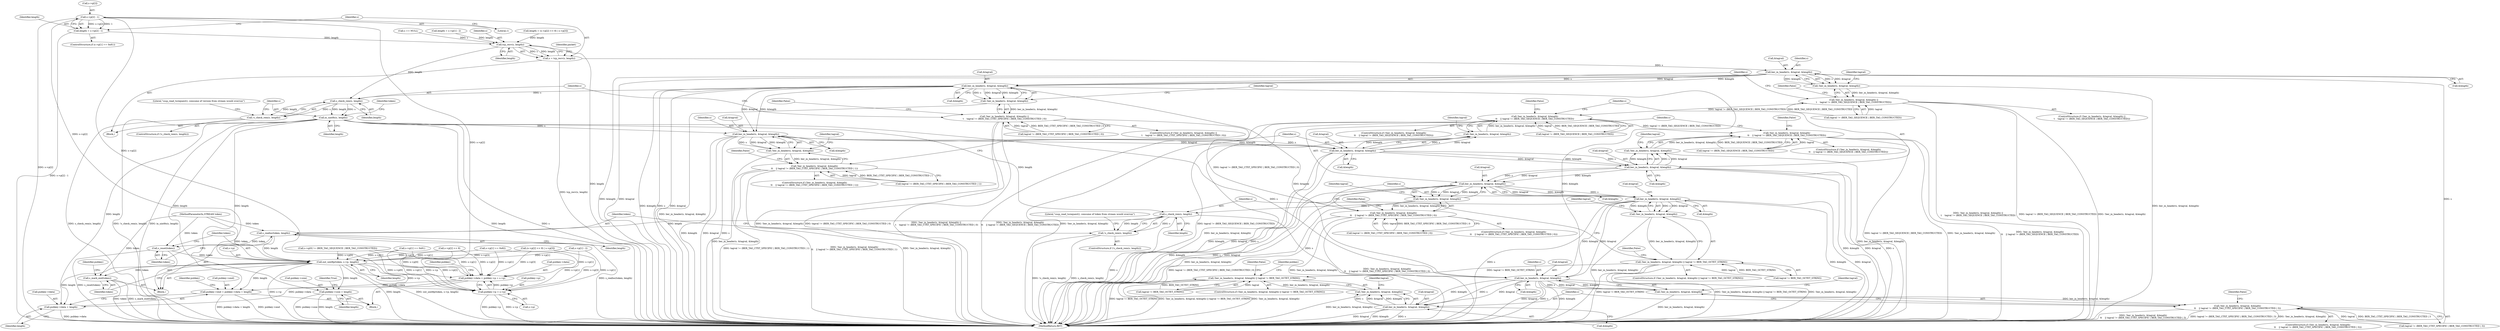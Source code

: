 digraph "0_rdesktop_4dca546d04321a610c1835010b5dad85163b65e1_2@array" {
"1000169" [label="(Call,s->p[2] - 1)"];
"1000167" [label="(Call,length = s->p[2] - 1)"];
"1000205" [label="(Call,tcp_recv(s, length))"];
"1000203" [label="(Call,s = tcp_recv(s, length))"];
"1000215" [label="(Call,ber_in_header(s, &tagval, &length))"];
"1000214" [label="(Call,!ber_in_header(s, &tagval, &length))"];
"1000213" [label="(Call,!ber_in_header(s, &tagval, &length) ||\n\t    tagval != (BER_TAG_SEQUENCE | BER_TAG_CONSTRUCTED))"];
"1000281" [label="(Call,!ber_in_header(s, &tagval, &length)\n\t\t    || tagval != (BER_TAG_SEQUENCE | BER_TAG_CONSTRUCTED))"];
"1000297" [label="(Call,!ber_in_header(s, &tagval, &length)\n\t\t    || tagval != (BER_TAG_SEQUENCE | BER_TAG_CONSTRUCTED))"];
"1000231" [label="(Call,ber_in_header(s, &tagval, &length))"];
"1000230" [label="(Call,!ber_in_header(s, &tagval, &length))"];
"1000229" [label="(Call,!ber_in_header(s, &tagval, &length) ||\n \t    tagval != (BER_TAG_CTXT_SPECIFIC | BER_TAG_CONSTRUCTED | 0))"];
"1000313" [label="(Call,!ber_in_header(s, &tagval, &length)\n\t\t    || tagval != (BER_TAG_CTXT_SPECIFIC | BER_TAG_CONSTRUCTED | 0))"];
"1000248" [label="(Call,s_check_rem(s, length))"];
"1000247" [label="(Call,!s_check_rem(s, length))"];
"1000256" [label="(Call,in_uint8s(s, length))"];
"1000265" [label="(Call,ber_in_header(s, &tagval, &length))"];
"1000264" [label="(Call,!ber_in_header(s, &tagval, &length))"];
"1000263" [label="(Call,!ber_in_header(s, &tagval, &length)\n\t\t    || tagval != (BER_TAG_CTXT_SPECIFIC | BER_TAG_CONSTRUCTED | 1))"];
"1000283" [label="(Call,ber_in_header(s, &tagval, &length))"];
"1000282" [label="(Call,!ber_in_header(s, &tagval, &length))"];
"1000299" [label="(Call,ber_in_header(s, &tagval, &length))"];
"1000298" [label="(Call,!ber_in_header(s, &tagval, &length))"];
"1000315" [label="(Call,ber_in_header(s, &tagval, &length))"];
"1000314" [label="(Call,!ber_in_header(s, &tagval, &length))"];
"1000333" [label="(Call,ber_in_header(s, &tagval, &length))"];
"1000332" [label="(Call,!ber_in_header(s, &tagval, &length))"];
"1000331" [label="(Call,!ber_in_header(s, &tagval, &length) || tagval != BER_TAG_OCTET_STRING)"];
"1000389" [label="(Call,!ber_in_header(s, &tagval, &length) || tagval != BER_TAG_OCTET_STRING)"];
"1000346" [label="(Call,s_check_rem(s, length))"];
"1000345" [label="(Call,!s_check_rem(s, length))"];
"1000354" [label="(Call,s_realloc(token, length))"];
"1000357" [label="(Call,s_reset(token))"];
"1000359" [label="(Call,out_uint8p(token, s->p, length))"];
"1000365" [label="(Call,s_mark_end(token))"];
"1000402" [label="(Call,pubkey->data = pubkey->p = s->p)"];
"1000413" [label="(Call,pubkey->end = pubkey->data + length)"];
"1000417" [label="(Call,pubkey->data + length)"];
"1000406" [label="(Call,pubkey->p = s->p)"];
"1000422" [label="(Call,pubkey->size = length)"];
"1000373" [label="(Call,ber_in_header(s, &tagval, &length))"];
"1000372" [label="(Call,!ber_in_header(s, &tagval, &length))"];
"1000371" [label="(Call,!ber_in_header(s, &tagval, &length)\n\t\t    || tagval != (BER_TAG_CTXT_SPECIFIC | BER_TAG_CONSTRUCTED | 3))"];
"1000391" [label="(Call,ber_in_header(s, &tagval, &length))"];
"1000390" [label="(Call,!ber_in_header(s, &tagval, &length))"];
"1000167" [label="(Call,length = s->p[2] - 1)"];
"1000169" [label="(Call,s->p[2] - 1)"];
"1000168" [label="(Identifier,length)"];
"1000213" [label="(Call,!ber_in_header(s, &tagval, &length) ||\n\t    tagval != (BER_TAG_SEQUENCE | BER_TAG_CONSTRUCTED))"];
"1000159" [label="(ControlStructure,if (s->p[1] == 0x81))"];
"1000296" [label="(ControlStructure,if (!ber_in_header(s, &tagval, &length)\n\t\t    || tagval != (BER_TAG_SEQUENCE | BER_TAG_CONSTRUCTED)))"];
"1000343" [label="(Identifier,False)"];
"1000101" [label="(MethodParameterIn,STREAM token)"];
"1000340" [label="(Identifier,tagval)"];
"1000366" [label="(Identifier,token)"];
"1000311" [label="(Identifier,False)"];
"1000272" [label="(Identifier,tagval)"];
"1000404" [label="(Identifier,pubkey)"];
"1000410" [label="(Call,s->p)"];
"1000206" [label="(Identifier,s)"];
"1000187" [label="(Call,(s->p[2] << 8) | s->p[3])"];
"1000345" [label="(Call,!s_check_rem(s, length))"];
"1000417" [label="(Call,pubkey->data + length)"];
"1000319" [label="(Call,&length)"];
"1000230" [label="(Call,!ber_in_header(s, &tagval, &length))"];
"1000212" [label="(ControlStructure,if (!ber_in_header(s, &tagval, &length) ||\n\t    tagval != (BER_TAG_SEQUENCE | BER_TAG_CONSTRUCTED)))"];
"1000185" [label="(Call,length = (s->p[2] << 8) | s->p[3])"];
"1000330" [label="(ControlStructure,if (!ber_in_header(s, &tagval, &length) || tagval != BER_TAG_OCTET_STRING))"];
"1000351" [label="(Literal,\"cssp_read_tsrequest(), consume of token from stream would overrun\")"];
"1000407" [label="(Call,pubkey->p)"];
"1000287" [label="(Call,&length)"];
"1000334" [label="(Identifier,s)"];
"1000371" [label="(Call,!ber_in_header(s, &tagval, &length)\n\t\t    || tagval != (BER_TAG_CTXT_SPECIFIC | BER_TAG_CONSTRUCTED | 3))"];
"1000406" [label="(Call,pubkey->p = s->p)"];
"1000348" [label="(Identifier,length)"];
"1000317" [label="(Call,&tagval)"];
"1000178" [label="(Call,s->p[1] == 0x82)"];
"1000373" [label="(Call,ber_in_header(s, &tagval, &length))"];
"1000335" [label="(Call,&tagval)"];
"1000263" [label="(Call,!ber_in_header(s, &tagval, &length)\n\t\t    || tagval != (BER_TAG_CTXT_SPECIFIC | BER_TAG_CONSTRUCTED | 1))"];
"1000207" [label="(Identifier,length)"];
"1000281" [label="(Call,!ber_in_header(s, &tagval, &length)\n\t\t    || tagval != (BER_TAG_SEQUENCE | BER_TAG_CONSTRUCTED))"];
"1000280" [label="(ControlStructure,if (!ber_in_header(s, &tagval, &length)\n\t\t    || tagval != (BER_TAG_SEQUENCE | BER_TAG_CONSTRUCTED)))"];
"1000306" [label="(Identifier,tagval)"];
"1000393" [label="(Call,&tagval)"];
"1000413" [label="(Call,pubkey->end = pubkey->data + length)"];
"1000395" [label="(Call,&length)"];
"1000391" [label="(Call,ber_in_header(s, &tagval, &length))"];
"1000221" [label="(Call,tagval != (BER_TAG_SEQUENCE | BER_TAG_CONSTRUCTED))"];
"1000298" [label="(Call,!ber_in_header(s, &tagval, &length))"];
"1000285" [label="(Call,&tagval)"];
"1000175" [label="(Literal,1)"];
"1000120" [label="(Call,s->p[0] != (BER_TAG_SEQUENCE | BER_TAG_CONSTRUCTED))"];
"1000337" [label="(Call,&length)"];
"1000357" [label="(Call,s_reset(token))"];
"1000231" [label="(Call,ber_in_header(s, &tagval, &length))"];
"1000322" [label="(Identifier,tagval)"];
"1000426" [label="(Identifier,length)"];
"1000217" [label="(Call,&tagval)"];
"1000247" [label="(Call,!s_check_rem(s, length))"];
"1000402" [label="(Call,pubkey->data = pubkey->p = s->p)"];
"1000339" [label="(Call,tagval != BER_TAG_OCTET_STRING)"];
"1000421" [label="(Identifier,length)"];
"1000250" [label="(Identifier,length)"];
"1000354" [label="(Call,s_realloc(token, length))"];
"1000271" [label="(Call,tagval != (BER_TAG_CTXT_SPECIFIC | BER_TAG_CONSTRUCTED | 1))"];
"1000299" [label="(Call,ber_in_header(s, &tagval, &length))"];
"1000265" [label="(Call,ber_in_header(s, &tagval, &length))"];
"1000415" [label="(Identifier,pubkey)"];
"1000316" [label="(Identifier,s)"];
"1000305" [label="(Call,tagval != (BER_TAG_SEQUENCE | BER_TAG_CONSTRUCTED))"];
"1000229" [label="(Call,!ber_in_header(s, &tagval, &length) ||\n \t    tagval != (BER_TAG_CTXT_SPECIFIC | BER_TAG_CONSTRUCTED | 0))"];
"1000403" [label="(Call,pubkey->data)"];
"1000398" [label="(Identifier,tagval)"];
"1000215" [label="(Call,ber_in_header(s, &tagval, &length))"];
"1000248" [label="(Call,s_check_rem(s, length))"];
"1000314" [label="(Call,!ber_in_header(s, &tagval, &length))"];
"1000295" [label="(Identifier,False)"];
"1000344" [label="(ControlStructure,if (!s_check_rem(s, length)))"];
"1000232" [label="(Identifier,s)"];
"1000370" [label="(ControlStructure,if (!ber_in_header(s, &tagval, &length)\n\t\t    || tagval != (BER_TAG_CTXT_SPECIFIC | BER_TAG_CONSTRUCTED | 3)))"];
"1000266" [label="(Identifier,s)"];
"1000267" [label="(Call,&tagval)"];
"1000261" [label="(Block,)"];
"1000346" [label="(Call,s_check_rem(s, length))"];
"1000356" [label="(Identifier,length)"];
"1000269" [label="(Call,&length)"];
"1000233" [label="(Call,&tagval)"];
"1000103" [label="(Block,)"];
"1000151" [label="(Call,s->p[1] - 2)"];
"1000237" [label="(Call,tagval != (BER_TAG_CTXT_SPECIFIC | BER_TAG_CONSTRUCTED | 0))"];
"1000423" [label="(Call,pubkey->size)"];
"1000374" [label="(Identifier,s)"];
"1000377" [label="(Call,&length)"];
"1000262" [label="(ControlStructure,if (!ber_in_header(s, &tagval, &length)\n\t\t    || tagval != (BER_TAG_CTXT_SPECIFIC | BER_TAG_CONSTRUCTED | 1)))"];
"1000257" [label="(Identifier,s)"];
"1000303" [label="(Call,&length)"];
"1000333" [label="(Call,ber_in_header(s, &tagval, &length))"];
"1000392" [label="(Identifier,s)"];
"1000418" [label="(Call,pubkey->data)"];
"1000114" [label="(Call,s == NULL)"];
"1000209" [label="(Identifier,packet)"];
"1000359" [label="(Call,out_uint8p(token, s->p, length))"];
"1000390" [label="(Call,!ber_in_header(s, &tagval, &length))"];
"1000365" [label="(Call,s_mark_end(token))"];
"1000347" [label="(Identifier,s)"];
"1000379" [label="(Call,tagval != (BER_TAG_CTXT_SPECIFIC | BER_TAG_CONSTRUCTED | 3))"];
"1000246" [label="(ControlStructure,if (!s_check_rem(s, length)))"];
"1000422" [label="(Call,pubkey->size = length)"];
"1000372" [label="(Call,!ber_in_header(s, &tagval, &length))"];
"1000388" [label="(ControlStructure,if (!ber_in_header(s, &tagval, &length) || tagval != BER_TAG_OCTET_STRING))"];
"1000253" [label="(Literal,\"cssp_read_tsrequest(), consume of version from stream would overrun\")"];
"1000238" [label="(Identifier,tagval)"];
"1000170" [label="(Call,s->p[2])"];
"1000290" [label="(Identifier,tagval)"];
"1000429" [label="(MethodReturn,RET)"];
"1000264" [label="(Call,!ber_in_header(s, &tagval, &length))"];
"1000297" [label="(Call,!ber_in_header(s, &tagval, &length)\n\t\t    || tagval != (BER_TAG_SEQUENCE | BER_TAG_CONSTRUCTED))"];
"1000205" [label="(Call,tcp_recv(s, length))"];
"1000380" [label="(Identifier,tagval)"];
"1000360" [label="(Identifier,token)"];
"1000204" [label="(Identifier,s)"];
"1000361" [label="(Call,s->p)"];
"1000249" [label="(Identifier,s)"];
"1000235" [label="(Call,&length)"];
"1000401" [label="(Identifier,False)"];
"1000289" [label="(Call,tagval != (BER_TAG_SEQUENCE | BER_TAG_CONSTRUCTED))"];
"1000389" [label="(Call,!ber_in_header(s, &tagval, &length) || tagval != BER_TAG_OCTET_STRING)"];
"1000315" [label="(Call,ber_in_header(s, &tagval, &length))"];
"1000284" [label="(Identifier,s)"];
"1000256" [label="(Call,in_uint8s(s, length))"];
"1000301" [label="(Call,&tagval)"];
"1000203" [label="(Call,s = tcp_recv(s, length))"];
"1000219" [label="(Call,&length)"];
"1000283" [label="(Call,ber_in_header(s, &tagval, &length))"];
"1000332" [label="(Call,!ber_in_header(s, &tagval, &length))"];
"1000375" [label="(Call,&tagval)"];
"1000369" [label="(Block,)"];
"1000214" [label="(Call,!ber_in_header(s, &tagval, &length))"];
"1000313" [label="(Call,!ber_in_header(s, &tagval, &length)\n\t\t    || tagval != (BER_TAG_CTXT_SPECIFIC | BER_TAG_CONSTRUCTED | 0))"];
"1000364" [label="(Identifier,length)"];
"1000368" [label="(Identifier,pubkey)"];
"1000321" [label="(Call,tagval != (BER_TAG_CTXT_SPECIFIC | BER_TAG_CONSTRUCTED | 0))"];
"1000160" [label="(Call,s->p[1] == 0x81)"];
"1000279" [label="(Identifier,False)"];
"1000358" [label="(Identifier,token)"];
"1000329" [label="(Identifier,False)"];
"1000397" [label="(Call,tagval != BER_TAG_OCTET_STRING)"];
"1000188" [label="(Call,s->p[2] << 8)"];
"1000414" [label="(Call,pubkey->end)"];
"1000222" [label="(Identifier,tagval)"];
"1000355" [label="(Identifier,token)"];
"1000282" [label="(Call,!ber_in_header(s, &tagval, &length))"];
"1000428" [label="(Identifier,True)"];
"1000228" [label="(ControlStructure,if (!ber_in_header(s, &tagval, &length) ||\n \t    tagval != (BER_TAG_CTXT_SPECIFIC | BER_TAG_CONSTRUCTED | 0)))"];
"1000258" [label="(Identifier,length)"];
"1000149" [label="(Call,length = s->p[1] - 2)"];
"1000331" [label="(Call,!ber_in_header(s, &tagval, &length) || tagval != BER_TAG_OCTET_STRING)"];
"1000387" [label="(Identifier,False)"];
"1000245" [label="(Identifier,False)"];
"1000312" [label="(ControlStructure,if (!ber_in_header(s, &tagval, &length)\n\t\t    || tagval != (BER_TAG_CTXT_SPECIFIC | BER_TAG_CONSTRUCTED | 0)))"];
"1000300" [label="(Identifier,s)"];
"1000260" [label="(Identifier,token)"];
"1000424" [label="(Identifier,pubkey)"];
"1000227" [label="(Identifier,False)"];
"1000216" [label="(Identifier,s)"];
"1000169" -> "1000167"  [label="AST: "];
"1000169" -> "1000175"  [label="CFG: "];
"1000170" -> "1000169"  [label="AST: "];
"1000175" -> "1000169"  [label="AST: "];
"1000167" -> "1000169"  [label="CFG: "];
"1000169" -> "1000429"  [label="DDG: s->p[2]"];
"1000169" -> "1000167"  [label="DDG: s->p[2]"];
"1000169" -> "1000167"  [label="DDG: 1"];
"1000169" -> "1000359"  [label="DDG: s->p[2]"];
"1000169" -> "1000402"  [label="DDG: s->p[2]"];
"1000169" -> "1000406"  [label="DDG: s->p[2]"];
"1000167" -> "1000159"  [label="AST: "];
"1000168" -> "1000167"  [label="AST: "];
"1000204" -> "1000167"  [label="CFG: "];
"1000167" -> "1000429"  [label="DDG: s->p[2] - 1"];
"1000167" -> "1000205"  [label="DDG: length"];
"1000205" -> "1000203"  [label="AST: "];
"1000205" -> "1000207"  [label="CFG: "];
"1000206" -> "1000205"  [label="AST: "];
"1000207" -> "1000205"  [label="AST: "];
"1000203" -> "1000205"  [label="CFG: "];
"1000205" -> "1000429"  [label="DDG: length"];
"1000205" -> "1000203"  [label="DDG: s"];
"1000205" -> "1000203"  [label="DDG: length"];
"1000114" -> "1000205"  [label="DDG: s"];
"1000149" -> "1000205"  [label="DDG: length"];
"1000185" -> "1000205"  [label="DDG: length"];
"1000205" -> "1000248"  [label="DDG: length"];
"1000203" -> "1000103"  [label="AST: "];
"1000204" -> "1000203"  [label="AST: "];
"1000209" -> "1000203"  [label="CFG: "];
"1000203" -> "1000429"  [label="DDG: tcp_recv(s, length)"];
"1000203" -> "1000215"  [label="DDG: s"];
"1000215" -> "1000214"  [label="AST: "];
"1000215" -> "1000219"  [label="CFG: "];
"1000216" -> "1000215"  [label="AST: "];
"1000217" -> "1000215"  [label="AST: "];
"1000219" -> "1000215"  [label="AST: "];
"1000214" -> "1000215"  [label="CFG: "];
"1000215" -> "1000429"  [label="DDG: s"];
"1000215" -> "1000429"  [label="DDG: &length"];
"1000215" -> "1000429"  [label="DDG: &tagval"];
"1000215" -> "1000214"  [label="DDG: s"];
"1000215" -> "1000214"  [label="DDG: &tagval"];
"1000215" -> "1000214"  [label="DDG: &length"];
"1000215" -> "1000231"  [label="DDG: s"];
"1000215" -> "1000231"  [label="DDG: &tagval"];
"1000215" -> "1000231"  [label="DDG: &length"];
"1000214" -> "1000213"  [label="AST: "];
"1000222" -> "1000214"  [label="CFG: "];
"1000213" -> "1000214"  [label="CFG: "];
"1000214" -> "1000429"  [label="DDG: ber_in_header(s, &tagval, &length)"];
"1000214" -> "1000213"  [label="DDG: ber_in_header(s, &tagval, &length)"];
"1000213" -> "1000212"  [label="AST: "];
"1000213" -> "1000221"  [label="CFG: "];
"1000221" -> "1000213"  [label="AST: "];
"1000227" -> "1000213"  [label="CFG: "];
"1000232" -> "1000213"  [label="CFG: "];
"1000213" -> "1000429"  [label="DDG: tagval != (BER_TAG_SEQUENCE | BER_TAG_CONSTRUCTED)"];
"1000213" -> "1000429"  [label="DDG: !ber_in_header(s, &tagval, &length)"];
"1000213" -> "1000429"  [label="DDG: !ber_in_header(s, &tagval, &length) ||\n\t    tagval != (BER_TAG_SEQUENCE | BER_TAG_CONSTRUCTED)"];
"1000221" -> "1000213"  [label="DDG: tagval"];
"1000221" -> "1000213"  [label="DDG: BER_TAG_SEQUENCE | BER_TAG_CONSTRUCTED"];
"1000213" -> "1000281"  [label="DDG: tagval != (BER_TAG_SEQUENCE | BER_TAG_CONSTRUCTED)"];
"1000281" -> "1000280"  [label="AST: "];
"1000281" -> "1000282"  [label="CFG: "];
"1000281" -> "1000289"  [label="CFG: "];
"1000282" -> "1000281"  [label="AST: "];
"1000289" -> "1000281"  [label="AST: "];
"1000295" -> "1000281"  [label="CFG: "];
"1000300" -> "1000281"  [label="CFG: "];
"1000281" -> "1000429"  [label="DDG: !ber_in_header(s, &tagval, &length)"];
"1000281" -> "1000429"  [label="DDG: tagval != (BER_TAG_SEQUENCE | BER_TAG_CONSTRUCTED)"];
"1000281" -> "1000429"  [label="DDG: !ber_in_header(s, &tagval, &length)\n\t\t    || tagval != (BER_TAG_SEQUENCE | BER_TAG_CONSTRUCTED)"];
"1000282" -> "1000281"  [label="DDG: ber_in_header(s, &tagval, &length)"];
"1000289" -> "1000281"  [label="DDG: tagval"];
"1000289" -> "1000281"  [label="DDG: BER_TAG_SEQUENCE | BER_TAG_CONSTRUCTED"];
"1000281" -> "1000297"  [label="DDG: tagval != (BER_TAG_SEQUENCE | BER_TAG_CONSTRUCTED)"];
"1000297" -> "1000296"  [label="AST: "];
"1000297" -> "1000298"  [label="CFG: "];
"1000297" -> "1000305"  [label="CFG: "];
"1000298" -> "1000297"  [label="AST: "];
"1000305" -> "1000297"  [label="AST: "];
"1000311" -> "1000297"  [label="CFG: "];
"1000316" -> "1000297"  [label="CFG: "];
"1000297" -> "1000429"  [label="DDG: !ber_in_header(s, &tagval, &length)\n\t\t    || tagval != (BER_TAG_SEQUENCE | BER_TAG_CONSTRUCTED)"];
"1000297" -> "1000429"  [label="DDG: !ber_in_header(s, &tagval, &length)"];
"1000297" -> "1000429"  [label="DDG: tagval != (BER_TAG_SEQUENCE | BER_TAG_CONSTRUCTED)"];
"1000298" -> "1000297"  [label="DDG: ber_in_header(s, &tagval, &length)"];
"1000305" -> "1000297"  [label="DDG: tagval"];
"1000305" -> "1000297"  [label="DDG: BER_TAG_SEQUENCE | BER_TAG_CONSTRUCTED"];
"1000231" -> "1000230"  [label="AST: "];
"1000231" -> "1000235"  [label="CFG: "];
"1000232" -> "1000231"  [label="AST: "];
"1000233" -> "1000231"  [label="AST: "];
"1000235" -> "1000231"  [label="AST: "];
"1000230" -> "1000231"  [label="CFG: "];
"1000231" -> "1000429"  [label="DDG: &tagval"];
"1000231" -> "1000429"  [label="DDG: &length"];
"1000231" -> "1000429"  [label="DDG: s"];
"1000231" -> "1000230"  [label="DDG: s"];
"1000231" -> "1000230"  [label="DDG: &tagval"];
"1000231" -> "1000230"  [label="DDG: &length"];
"1000231" -> "1000248"  [label="DDG: s"];
"1000231" -> "1000265"  [label="DDG: &tagval"];
"1000231" -> "1000265"  [label="DDG: &length"];
"1000231" -> "1000373"  [label="DDG: &tagval"];
"1000231" -> "1000373"  [label="DDG: &length"];
"1000230" -> "1000229"  [label="AST: "];
"1000238" -> "1000230"  [label="CFG: "];
"1000229" -> "1000230"  [label="CFG: "];
"1000230" -> "1000429"  [label="DDG: ber_in_header(s, &tagval, &length)"];
"1000230" -> "1000229"  [label="DDG: ber_in_header(s, &tagval, &length)"];
"1000229" -> "1000228"  [label="AST: "];
"1000229" -> "1000237"  [label="CFG: "];
"1000237" -> "1000229"  [label="AST: "];
"1000245" -> "1000229"  [label="CFG: "];
"1000249" -> "1000229"  [label="CFG: "];
"1000229" -> "1000429"  [label="DDG: tagval != (BER_TAG_CTXT_SPECIFIC | BER_TAG_CONSTRUCTED | 0)"];
"1000229" -> "1000429"  [label="DDG: !ber_in_header(s, &tagval, &length) ||\n \t    tagval != (BER_TAG_CTXT_SPECIFIC | BER_TAG_CONSTRUCTED | 0)"];
"1000229" -> "1000429"  [label="DDG: !ber_in_header(s, &tagval, &length)"];
"1000237" -> "1000229"  [label="DDG: tagval"];
"1000237" -> "1000229"  [label="DDG: BER_TAG_CTXT_SPECIFIC | BER_TAG_CONSTRUCTED | 0"];
"1000229" -> "1000313"  [label="DDG: tagval != (BER_TAG_CTXT_SPECIFIC | BER_TAG_CONSTRUCTED | 0)"];
"1000313" -> "1000312"  [label="AST: "];
"1000313" -> "1000314"  [label="CFG: "];
"1000313" -> "1000321"  [label="CFG: "];
"1000314" -> "1000313"  [label="AST: "];
"1000321" -> "1000313"  [label="AST: "];
"1000329" -> "1000313"  [label="CFG: "];
"1000334" -> "1000313"  [label="CFG: "];
"1000313" -> "1000429"  [label="DDG: !ber_in_header(s, &tagval, &length)\n\t\t    || tagval != (BER_TAG_CTXT_SPECIFIC | BER_TAG_CONSTRUCTED | 0)"];
"1000313" -> "1000429"  [label="DDG: tagval != (BER_TAG_CTXT_SPECIFIC | BER_TAG_CONSTRUCTED | 0)"];
"1000313" -> "1000429"  [label="DDG: !ber_in_header(s, &tagval, &length)"];
"1000314" -> "1000313"  [label="DDG: ber_in_header(s, &tagval, &length)"];
"1000321" -> "1000313"  [label="DDG: tagval"];
"1000321" -> "1000313"  [label="DDG: BER_TAG_CTXT_SPECIFIC | BER_TAG_CONSTRUCTED | 0"];
"1000248" -> "1000247"  [label="AST: "];
"1000248" -> "1000250"  [label="CFG: "];
"1000249" -> "1000248"  [label="AST: "];
"1000250" -> "1000248"  [label="AST: "];
"1000247" -> "1000248"  [label="CFG: "];
"1000248" -> "1000247"  [label="DDG: s"];
"1000248" -> "1000247"  [label="DDG: length"];
"1000248" -> "1000256"  [label="DDG: s"];
"1000248" -> "1000256"  [label="DDG: length"];
"1000247" -> "1000246"  [label="AST: "];
"1000253" -> "1000247"  [label="CFG: "];
"1000257" -> "1000247"  [label="CFG: "];
"1000247" -> "1000429"  [label="DDG: s_check_rem(s, length)"];
"1000247" -> "1000429"  [label="DDG: !s_check_rem(s, length)"];
"1000256" -> "1000103"  [label="AST: "];
"1000256" -> "1000258"  [label="CFG: "];
"1000257" -> "1000256"  [label="AST: "];
"1000258" -> "1000256"  [label="AST: "];
"1000260" -> "1000256"  [label="CFG: "];
"1000256" -> "1000429"  [label="DDG: length"];
"1000256" -> "1000429"  [label="DDG: s"];
"1000256" -> "1000429"  [label="DDG: in_uint8s(s, length)"];
"1000256" -> "1000265"  [label="DDG: s"];
"1000256" -> "1000346"  [label="DDG: length"];
"1000256" -> "1000373"  [label="DDG: s"];
"1000256" -> "1000413"  [label="DDG: length"];
"1000256" -> "1000417"  [label="DDG: length"];
"1000256" -> "1000422"  [label="DDG: length"];
"1000265" -> "1000264"  [label="AST: "];
"1000265" -> "1000269"  [label="CFG: "];
"1000266" -> "1000265"  [label="AST: "];
"1000267" -> "1000265"  [label="AST: "];
"1000269" -> "1000265"  [label="AST: "];
"1000264" -> "1000265"  [label="CFG: "];
"1000265" -> "1000429"  [label="DDG: &length"];
"1000265" -> "1000429"  [label="DDG: &tagval"];
"1000265" -> "1000429"  [label="DDG: s"];
"1000265" -> "1000264"  [label="DDG: s"];
"1000265" -> "1000264"  [label="DDG: &tagval"];
"1000265" -> "1000264"  [label="DDG: &length"];
"1000265" -> "1000283"  [label="DDG: s"];
"1000265" -> "1000283"  [label="DDG: &tagval"];
"1000265" -> "1000283"  [label="DDG: &length"];
"1000264" -> "1000263"  [label="AST: "];
"1000272" -> "1000264"  [label="CFG: "];
"1000263" -> "1000264"  [label="CFG: "];
"1000264" -> "1000429"  [label="DDG: ber_in_header(s, &tagval, &length)"];
"1000264" -> "1000263"  [label="DDG: ber_in_header(s, &tagval, &length)"];
"1000263" -> "1000262"  [label="AST: "];
"1000263" -> "1000271"  [label="CFG: "];
"1000271" -> "1000263"  [label="AST: "];
"1000279" -> "1000263"  [label="CFG: "];
"1000284" -> "1000263"  [label="CFG: "];
"1000263" -> "1000429"  [label="DDG: !ber_in_header(s, &tagval, &length)\n\t\t    || tagval != (BER_TAG_CTXT_SPECIFIC | BER_TAG_CONSTRUCTED | 1)"];
"1000263" -> "1000429"  [label="DDG: !ber_in_header(s, &tagval, &length)"];
"1000263" -> "1000429"  [label="DDG: tagval != (BER_TAG_CTXT_SPECIFIC | BER_TAG_CONSTRUCTED | 1)"];
"1000271" -> "1000263"  [label="DDG: tagval"];
"1000271" -> "1000263"  [label="DDG: BER_TAG_CTXT_SPECIFIC | BER_TAG_CONSTRUCTED | 1"];
"1000283" -> "1000282"  [label="AST: "];
"1000283" -> "1000287"  [label="CFG: "];
"1000284" -> "1000283"  [label="AST: "];
"1000285" -> "1000283"  [label="AST: "];
"1000287" -> "1000283"  [label="AST: "];
"1000282" -> "1000283"  [label="CFG: "];
"1000283" -> "1000429"  [label="DDG: &tagval"];
"1000283" -> "1000429"  [label="DDG: s"];
"1000283" -> "1000429"  [label="DDG: &length"];
"1000283" -> "1000282"  [label="DDG: s"];
"1000283" -> "1000282"  [label="DDG: &tagval"];
"1000283" -> "1000282"  [label="DDG: &length"];
"1000283" -> "1000299"  [label="DDG: s"];
"1000283" -> "1000299"  [label="DDG: &tagval"];
"1000283" -> "1000299"  [label="DDG: &length"];
"1000290" -> "1000282"  [label="CFG: "];
"1000282" -> "1000429"  [label="DDG: ber_in_header(s, &tagval, &length)"];
"1000299" -> "1000298"  [label="AST: "];
"1000299" -> "1000303"  [label="CFG: "];
"1000300" -> "1000299"  [label="AST: "];
"1000301" -> "1000299"  [label="AST: "];
"1000303" -> "1000299"  [label="AST: "];
"1000298" -> "1000299"  [label="CFG: "];
"1000299" -> "1000429"  [label="DDG: &length"];
"1000299" -> "1000429"  [label="DDG: &tagval"];
"1000299" -> "1000429"  [label="DDG: s"];
"1000299" -> "1000298"  [label="DDG: s"];
"1000299" -> "1000298"  [label="DDG: &tagval"];
"1000299" -> "1000298"  [label="DDG: &length"];
"1000299" -> "1000315"  [label="DDG: s"];
"1000299" -> "1000315"  [label="DDG: &tagval"];
"1000299" -> "1000315"  [label="DDG: &length"];
"1000306" -> "1000298"  [label="CFG: "];
"1000298" -> "1000429"  [label="DDG: ber_in_header(s, &tagval, &length)"];
"1000315" -> "1000314"  [label="AST: "];
"1000315" -> "1000319"  [label="CFG: "];
"1000316" -> "1000315"  [label="AST: "];
"1000317" -> "1000315"  [label="AST: "];
"1000319" -> "1000315"  [label="AST: "];
"1000314" -> "1000315"  [label="CFG: "];
"1000315" -> "1000429"  [label="DDG: s"];
"1000315" -> "1000429"  [label="DDG: &length"];
"1000315" -> "1000429"  [label="DDG: &tagval"];
"1000315" -> "1000314"  [label="DDG: s"];
"1000315" -> "1000314"  [label="DDG: &tagval"];
"1000315" -> "1000314"  [label="DDG: &length"];
"1000315" -> "1000333"  [label="DDG: s"];
"1000315" -> "1000333"  [label="DDG: &tagval"];
"1000315" -> "1000333"  [label="DDG: &length"];
"1000322" -> "1000314"  [label="CFG: "];
"1000314" -> "1000429"  [label="DDG: ber_in_header(s, &tagval, &length)"];
"1000333" -> "1000332"  [label="AST: "];
"1000333" -> "1000337"  [label="CFG: "];
"1000334" -> "1000333"  [label="AST: "];
"1000335" -> "1000333"  [label="AST: "];
"1000337" -> "1000333"  [label="AST: "];
"1000332" -> "1000333"  [label="CFG: "];
"1000333" -> "1000429"  [label="DDG: s"];
"1000333" -> "1000429"  [label="DDG: &length"];
"1000333" -> "1000429"  [label="DDG: &tagval"];
"1000333" -> "1000332"  [label="DDG: s"];
"1000333" -> "1000332"  [label="DDG: &tagval"];
"1000333" -> "1000332"  [label="DDG: &length"];
"1000333" -> "1000346"  [label="DDG: s"];
"1000333" -> "1000373"  [label="DDG: &tagval"];
"1000333" -> "1000373"  [label="DDG: &length"];
"1000332" -> "1000331"  [label="AST: "];
"1000340" -> "1000332"  [label="CFG: "];
"1000331" -> "1000332"  [label="CFG: "];
"1000332" -> "1000429"  [label="DDG: ber_in_header(s, &tagval, &length)"];
"1000332" -> "1000331"  [label="DDG: ber_in_header(s, &tagval, &length)"];
"1000331" -> "1000330"  [label="AST: "];
"1000331" -> "1000339"  [label="CFG: "];
"1000339" -> "1000331"  [label="AST: "];
"1000343" -> "1000331"  [label="CFG: "];
"1000347" -> "1000331"  [label="CFG: "];
"1000331" -> "1000429"  [label="DDG: tagval != BER_TAG_OCTET_STRING"];
"1000331" -> "1000429"  [label="DDG: !ber_in_header(s, &tagval, &length) || tagval != BER_TAG_OCTET_STRING"];
"1000331" -> "1000429"  [label="DDG: !ber_in_header(s, &tagval, &length)"];
"1000339" -> "1000331"  [label="DDG: tagval"];
"1000339" -> "1000331"  [label="DDG: BER_TAG_OCTET_STRING"];
"1000331" -> "1000389"  [label="DDG: tagval != BER_TAG_OCTET_STRING"];
"1000389" -> "1000388"  [label="AST: "];
"1000389" -> "1000390"  [label="CFG: "];
"1000389" -> "1000397"  [label="CFG: "];
"1000390" -> "1000389"  [label="AST: "];
"1000397" -> "1000389"  [label="AST: "];
"1000401" -> "1000389"  [label="CFG: "];
"1000404" -> "1000389"  [label="CFG: "];
"1000389" -> "1000429"  [label="DDG: tagval != BER_TAG_OCTET_STRING"];
"1000389" -> "1000429"  [label="DDG: !ber_in_header(s, &tagval, &length) || tagval != BER_TAG_OCTET_STRING"];
"1000389" -> "1000429"  [label="DDG: !ber_in_header(s, &tagval, &length)"];
"1000390" -> "1000389"  [label="DDG: ber_in_header(s, &tagval, &length)"];
"1000397" -> "1000389"  [label="DDG: tagval"];
"1000397" -> "1000389"  [label="DDG: BER_TAG_OCTET_STRING"];
"1000346" -> "1000345"  [label="AST: "];
"1000346" -> "1000348"  [label="CFG: "];
"1000347" -> "1000346"  [label="AST: "];
"1000348" -> "1000346"  [label="AST: "];
"1000345" -> "1000346"  [label="CFG: "];
"1000346" -> "1000429"  [label="DDG: s"];
"1000346" -> "1000345"  [label="DDG: s"];
"1000346" -> "1000345"  [label="DDG: length"];
"1000346" -> "1000354"  [label="DDG: length"];
"1000346" -> "1000373"  [label="DDG: s"];
"1000345" -> "1000344"  [label="AST: "];
"1000351" -> "1000345"  [label="CFG: "];
"1000355" -> "1000345"  [label="CFG: "];
"1000345" -> "1000429"  [label="DDG: s_check_rem(s, length)"];
"1000345" -> "1000429"  [label="DDG: !s_check_rem(s, length)"];
"1000354" -> "1000261"  [label="AST: "];
"1000354" -> "1000356"  [label="CFG: "];
"1000355" -> "1000354"  [label="AST: "];
"1000356" -> "1000354"  [label="AST: "];
"1000358" -> "1000354"  [label="CFG: "];
"1000354" -> "1000429"  [label="DDG: s_realloc(token, length)"];
"1000101" -> "1000354"  [label="DDG: token"];
"1000354" -> "1000357"  [label="DDG: token"];
"1000354" -> "1000359"  [label="DDG: length"];
"1000357" -> "1000261"  [label="AST: "];
"1000357" -> "1000358"  [label="CFG: "];
"1000358" -> "1000357"  [label="AST: "];
"1000360" -> "1000357"  [label="CFG: "];
"1000357" -> "1000429"  [label="DDG: s_reset(token)"];
"1000101" -> "1000357"  [label="DDG: token"];
"1000357" -> "1000359"  [label="DDG: token"];
"1000359" -> "1000261"  [label="AST: "];
"1000359" -> "1000364"  [label="CFG: "];
"1000360" -> "1000359"  [label="AST: "];
"1000361" -> "1000359"  [label="AST: "];
"1000364" -> "1000359"  [label="AST: "];
"1000366" -> "1000359"  [label="CFG: "];
"1000359" -> "1000429"  [label="DDG: s->p"];
"1000359" -> "1000429"  [label="DDG: length"];
"1000359" -> "1000429"  [label="DDG: out_uint8p(token, s->p, length)"];
"1000101" -> "1000359"  [label="DDG: token"];
"1000178" -> "1000359"  [label="DDG: s->p[1]"];
"1000188" -> "1000359"  [label="DDG: s->p[2]"];
"1000120" -> "1000359"  [label="DDG: s->p[0]"];
"1000160" -> "1000359"  [label="DDG: s->p[1]"];
"1000187" -> "1000359"  [label="DDG: s->p[3]"];
"1000151" -> "1000359"  [label="DDG: s->p[1]"];
"1000359" -> "1000365"  [label="DDG: token"];
"1000359" -> "1000402"  [label="DDG: s->p"];
"1000359" -> "1000406"  [label="DDG: s->p"];
"1000359" -> "1000413"  [label="DDG: length"];
"1000359" -> "1000417"  [label="DDG: length"];
"1000359" -> "1000422"  [label="DDG: length"];
"1000365" -> "1000261"  [label="AST: "];
"1000365" -> "1000366"  [label="CFG: "];
"1000366" -> "1000365"  [label="AST: "];
"1000368" -> "1000365"  [label="CFG: "];
"1000365" -> "1000429"  [label="DDG: s_mark_end(token)"];
"1000365" -> "1000429"  [label="DDG: token"];
"1000101" -> "1000365"  [label="DDG: token"];
"1000402" -> "1000369"  [label="AST: "];
"1000402" -> "1000406"  [label="CFG: "];
"1000403" -> "1000402"  [label="AST: "];
"1000406" -> "1000402"  [label="AST: "];
"1000415" -> "1000402"  [label="CFG: "];
"1000406" -> "1000402"  [label="DDG: pubkey->p"];
"1000178" -> "1000402"  [label="DDG: s->p[1]"];
"1000188" -> "1000402"  [label="DDG: s->p[2]"];
"1000120" -> "1000402"  [label="DDG: s->p[0]"];
"1000160" -> "1000402"  [label="DDG: s->p[1]"];
"1000187" -> "1000402"  [label="DDG: s->p[3]"];
"1000151" -> "1000402"  [label="DDG: s->p[1]"];
"1000402" -> "1000413"  [label="DDG: pubkey->data"];
"1000402" -> "1000417"  [label="DDG: pubkey->data"];
"1000413" -> "1000369"  [label="AST: "];
"1000413" -> "1000417"  [label="CFG: "];
"1000414" -> "1000413"  [label="AST: "];
"1000417" -> "1000413"  [label="AST: "];
"1000424" -> "1000413"  [label="CFG: "];
"1000413" -> "1000429"  [label="DDG: pubkey->end"];
"1000413" -> "1000429"  [label="DDG: pubkey->data + length"];
"1000417" -> "1000421"  [label="CFG: "];
"1000418" -> "1000417"  [label="AST: "];
"1000421" -> "1000417"  [label="AST: "];
"1000417" -> "1000429"  [label="DDG: pubkey->data"];
"1000406" -> "1000410"  [label="CFG: "];
"1000407" -> "1000406"  [label="AST: "];
"1000410" -> "1000406"  [label="AST: "];
"1000406" -> "1000429"  [label="DDG: pubkey->p"];
"1000406" -> "1000429"  [label="DDG: s->p"];
"1000178" -> "1000406"  [label="DDG: s->p[1]"];
"1000188" -> "1000406"  [label="DDG: s->p[2]"];
"1000120" -> "1000406"  [label="DDG: s->p[0]"];
"1000160" -> "1000406"  [label="DDG: s->p[1]"];
"1000187" -> "1000406"  [label="DDG: s->p[3]"];
"1000151" -> "1000406"  [label="DDG: s->p[1]"];
"1000422" -> "1000369"  [label="AST: "];
"1000422" -> "1000426"  [label="CFG: "];
"1000423" -> "1000422"  [label="AST: "];
"1000426" -> "1000422"  [label="AST: "];
"1000428" -> "1000422"  [label="CFG: "];
"1000422" -> "1000429"  [label="DDG: length"];
"1000422" -> "1000429"  [label="DDG: pubkey->size"];
"1000373" -> "1000372"  [label="AST: "];
"1000373" -> "1000377"  [label="CFG: "];
"1000374" -> "1000373"  [label="AST: "];
"1000375" -> "1000373"  [label="AST: "];
"1000377" -> "1000373"  [label="AST: "];
"1000372" -> "1000373"  [label="CFG: "];
"1000373" -> "1000429"  [label="DDG: &length"];
"1000373" -> "1000429"  [label="DDG: &tagval"];
"1000373" -> "1000429"  [label="DDG: s"];
"1000373" -> "1000372"  [label="DDG: s"];
"1000373" -> "1000372"  [label="DDG: &tagval"];
"1000373" -> "1000372"  [label="DDG: &length"];
"1000373" -> "1000391"  [label="DDG: s"];
"1000373" -> "1000391"  [label="DDG: &tagval"];
"1000373" -> "1000391"  [label="DDG: &length"];
"1000372" -> "1000371"  [label="AST: "];
"1000380" -> "1000372"  [label="CFG: "];
"1000371" -> "1000372"  [label="CFG: "];
"1000372" -> "1000429"  [label="DDG: ber_in_header(s, &tagval, &length)"];
"1000372" -> "1000371"  [label="DDG: ber_in_header(s, &tagval, &length)"];
"1000371" -> "1000370"  [label="AST: "];
"1000371" -> "1000379"  [label="CFG: "];
"1000379" -> "1000371"  [label="AST: "];
"1000387" -> "1000371"  [label="CFG: "];
"1000392" -> "1000371"  [label="CFG: "];
"1000371" -> "1000429"  [label="DDG: tagval != (BER_TAG_CTXT_SPECIFIC | BER_TAG_CONSTRUCTED | 3)"];
"1000371" -> "1000429"  [label="DDG: !ber_in_header(s, &tagval, &length)"];
"1000371" -> "1000429"  [label="DDG: !ber_in_header(s, &tagval, &length)\n\t\t    || tagval != (BER_TAG_CTXT_SPECIFIC | BER_TAG_CONSTRUCTED | 3)"];
"1000379" -> "1000371"  [label="DDG: tagval"];
"1000379" -> "1000371"  [label="DDG: BER_TAG_CTXT_SPECIFIC | BER_TAG_CONSTRUCTED | 3"];
"1000391" -> "1000390"  [label="AST: "];
"1000391" -> "1000395"  [label="CFG: "];
"1000392" -> "1000391"  [label="AST: "];
"1000393" -> "1000391"  [label="AST: "];
"1000395" -> "1000391"  [label="AST: "];
"1000390" -> "1000391"  [label="CFG: "];
"1000391" -> "1000429"  [label="DDG: s"];
"1000391" -> "1000429"  [label="DDG: &tagval"];
"1000391" -> "1000429"  [label="DDG: &length"];
"1000391" -> "1000390"  [label="DDG: s"];
"1000391" -> "1000390"  [label="DDG: &tagval"];
"1000391" -> "1000390"  [label="DDG: &length"];
"1000398" -> "1000390"  [label="CFG: "];
"1000390" -> "1000429"  [label="DDG: ber_in_header(s, &tagval, &length)"];
}

